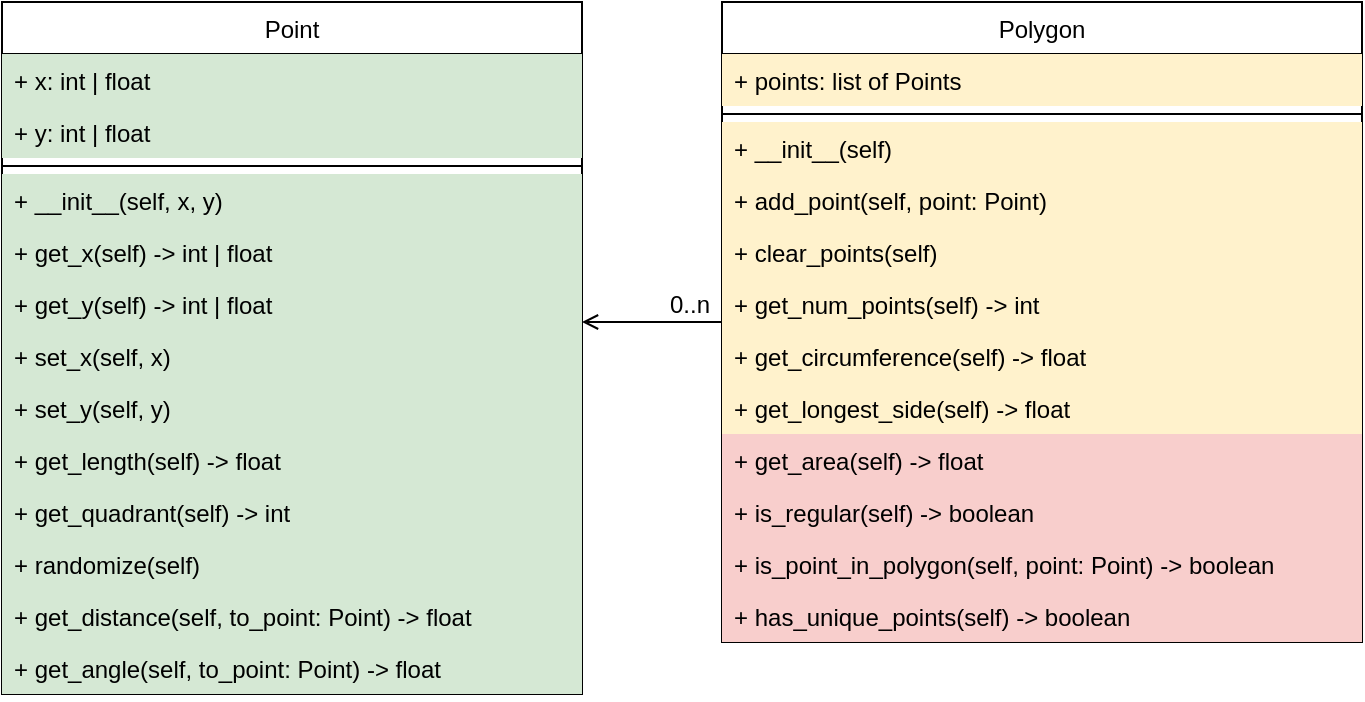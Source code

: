 <mxfile version="20.2.3" type="device"><diagram id="C5RBs43oDa-KdzZeNtuy" name="Page-1"><mxGraphModel dx="843" dy="845" grid="1" gridSize="10" guides="1" tooltips="1" connect="1" arrows="1" fold="1" page="1" pageScale="1" pageWidth="827" pageHeight="1169" math="0" shadow="0"><root><mxCell id="WIyWlLk6GJQsqaUBKTNV-0"/><mxCell id="WIyWlLk6GJQsqaUBKTNV-1" parent="WIyWlLk6GJQsqaUBKTNV-0"/><mxCell id="zkfFHV4jXpPFQw0GAbJ--0" value="Point" style="swimlane;fontStyle=0;align=center;verticalAlign=top;childLayout=stackLayout;horizontal=1;startSize=26;horizontalStack=0;resizeParent=1;resizeLast=0;collapsible=1;marginBottom=0;rounded=0;shadow=0;strokeWidth=1;" parent="WIyWlLk6GJQsqaUBKTNV-1" vertex="1"><mxGeometry x="90" y="120" width="290" height="346" as="geometry"><mxRectangle x="230" y="140" width="160" height="26" as="alternateBounds"/></mxGeometry></mxCell><mxCell id="zkfFHV4jXpPFQw0GAbJ--1" value="+ x: int | float" style="text;align=left;verticalAlign=top;spacingLeft=4;spacingRight=4;overflow=hidden;rotatable=0;points=[[0,0.5],[1,0.5]];portConstraint=eastwest;fillColor=#d5e8d4;strokeColor=none;" parent="zkfFHV4jXpPFQw0GAbJ--0" vertex="1"><mxGeometry y="26" width="290" height="26" as="geometry"/></mxCell><mxCell id="r0AcWaMK2yoeBfuftAQf-46" value="+ y: int | float" style="text;align=left;verticalAlign=top;spacingLeft=4;spacingRight=4;overflow=hidden;rotatable=0;points=[[0,0.5],[1,0.5]];portConstraint=eastwest;fillColor=#d5e8d4;" vertex="1" parent="zkfFHV4jXpPFQw0GAbJ--0"><mxGeometry y="52" width="290" height="26" as="geometry"/></mxCell><mxCell id="zkfFHV4jXpPFQw0GAbJ--4" value="" style="line;html=1;strokeWidth=1;align=left;verticalAlign=middle;spacingTop=-1;spacingLeft=3;spacingRight=3;rotatable=0;labelPosition=right;points=[];portConstraint=eastwest;" parent="zkfFHV4jXpPFQw0GAbJ--0" vertex="1"><mxGeometry y="78" width="290" height="8" as="geometry"/></mxCell><mxCell id="zkfFHV4jXpPFQw0GAbJ--5" value="+ __init__(self, x, y)" style="text;align=left;verticalAlign=top;spacingLeft=4;spacingRight=4;overflow=hidden;rotatable=0;points=[[0,0.5],[1,0.5]];portConstraint=eastwest;fillColor=#d5e8d4;" parent="zkfFHV4jXpPFQw0GAbJ--0" vertex="1"><mxGeometry y="86" width="290" height="26" as="geometry"/></mxCell><mxCell id="r0AcWaMK2yoeBfuftAQf-37" value="+ get_x(self) -&gt; int | float" style="text;align=left;verticalAlign=top;spacingLeft=4;spacingRight=4;overflow=hidden;rotatable=0;points=[[0,0.5],[1,0.5]];portConstraint=eastwest;fillColor=#d5e8d4;" vertex="1" parent="zkfFHV4jXpPFQw0GAbJ--0"><mxGeometry y="112" width="290" height="26" as="geometry"/></mxCell><mxCell id="r0AcWaMK2yoeBfuftAQf-38" value="+ get_y(self) -&gt; int | float" style="text;align=left;verticalAlign=top;spacingLeft=4;spacingRight=4;overflow=hidden;rotatable=0;points=[[0,0.5],[1,0.5]];portConstraint=eastwest;fillColor=#d5e8d4;" vertex="1" parent="zkfFHV4jXpPFQw0GAbJ--0"><mxGeometry y="138" width="290" height="26" as="geometry"/></mxCell><mxCell id="r0AcWaMK2yoeBfuftAQf-39" value="+ set_x(self, x)" style="text;align=left;verticalAlign=top;spacingLeft=4;spacingRight=4;overflow=hidden;rotatable=0;points=[[0,0.5],[1,0.5]];portConstraint=eastwest;fillColor=#d5e8d4;" vertex="1" parent="zkfFHV4jXpPFQw0GAbJ--0"><mxGeometry y="164" width="290" height="26" as="geometry"/></mxCell><mxCell id="r0AcWaMK2yoeBfuftAQf-40" value="+ set_y(self, y)" style="text;align=left;verticalAlign=top;spacingLeft=4;spacingRight=4;overflow=hidden;rotatable=0;points=[[0,0.5],[1,0.5]];portConstraint=eastwest;fillColor=#d5e8d4;" vertex="1" parent="zkfFHV4jXpPFQw0GAbJ--0"><mxGeometry y="190" width="290" height="26" as="geometry"/></mxCell><mxCell id="r0AcWaMK2yoeBfuftAQf-41" value="+ get_length(self) -&gt; float" style="text;align=left;verticalAlign=top;spacingLeft=4;spacingRight=4;overflow=hidden;rotatable=0;points=[[0,0.5],[1,0.5]];portConstraint=eastwest;fillColor=#d5e8d4;" vertex="1" parent="zkfFHV4jXpPFQw0GAbJ--0"><mxGeometry y="216" width="290" height="26" as="geometry"/></mxCell><mxCell id="r0AcWaMK2yoeBfuftAQf-42" value="+ get_quadrant(self) -&gt; int" style="text;align=left;verticalAlign=top;spacingLeft=4;spacingRight=4;overflow=hidden;rotatable=0;points=[[0,0.5],[1,0.5]];portConstraint=eastwest;fillColor=#d5e8d4;" vertex="1" parent="zkfFHV4jXpPFQw0GAbJ--0"><mxGeometry y="242" width="290" height="26" as="geometry"/></mxCell><mxCell id="r0AcWaMK2yoeBfuftAQf-43" value="+ randomize(self)" style="text;align=left;verticalAlign=top;spacingLeft=4;spacingRight=4;overflow=hidden;rotatable=0;points=[[0,0.5],[1,0.5]];portConstraint=eastwest;fillColor=#d5e8d4;" vertex="1" parent="zkfFHV4jXpPFQw0GAbJ--0"><mxGeometry y="268" width="290" height="26" as="geometry"/></mxCell><mxCell id="r0AcWaMK2yoeBfuftAQf-44" value="+ get_distance(self, to_point: Point) -&gt; float" style="text;align=left;verticalAlign=top;spacingLeft=4;spacingRight=4;overflow=hidden;rotatable=0;points=[[0,0.5],[1,0.5]];portConstraint=eastwest;fillColor=#d5e8d4;" vertex="1" parent="zkfFHV4jXpPFQw0GAbJ--0"><mxGeometry y="294" width="290" height="26" as="geometry"/></mxCell><mxCell id="r0AcWaMK2yoeBfuftAQf-45" value="+ get_angle(self, to_point: Point) -&gt; float" style="text;align=left;verticalAlign=top;spacingLeft=4;spacingRight=4;overflow=hidden;rotatable=0;points=[[0,0.5],[1,0.5]];portConstraint=eastwest;fillColor=#d5e8d4;" vertex="1" parent="zkfFHV4jXpPFQw0GAbJ--0"><mxGeometry y="320" width="290" height="26" as="geometry"/></mxCell><mxCell id="zkfFHV4jXpPFQw0GAbJ--17" value="Polygon" style="swimlane;fontStyle=0;align=center;verticalAlign=top;childLayout=stackLayout;horizontal=1;startSize=26;horizontalStack=0;resizeParent=1;resizeLast=0;collapsible=1;marginBottom=0;rounded=0;shadow=0;strokeWidth=1;" parent="WIyWlLk6GJQsqaUBKTNV-1" vertex="1"><mxGeometry x="450" y="120" width="320" height="320" as="geometry"><mxRectangle x="550" y="140" width="160" height="26" as="alternateBounds"/></mxGeometry></mxCell><mxCell id="zkfFHV4jXpPFQw0GAbJ--18" value="+ points: list of Points" style="text;align=left;verticalAlign=top;spacingLeft=4;spacingRight=4;overflow=hidden;rotatable=0;points=[[0,0.5],[1,0.5]];portConstraint=eastwest;fillColor=#fff2cc;strokeColor=none;" parent="zkfFHV4jXpPFQw0GAbJ--17" vertex="1"><mxGeometry y="26" width="320" height="26" as="geometry"/></mxCell><mxCell id="zkfFHV4jXpPFQw0GAbJ--23" value="" style="line;html=1;strokeWidth=1;align=left;verticalAlign=middle;spacingTop=-1;spacingLeft=3;spacingRight=3;rotatable=0;labelPosition=right;points=[];portConstraint=eastwest;strokeColor=default;" parent="zkfFHV4jXpPFQw0GAbJ--17" vertex="1"><mxGeometry y="52" width="320" height="8" as="geometry"/></mxCell><mxCell id="zkfFHV4jXpPFQw0GAbJ--24" value="+ __init__(self)" style="text;align=left;verticalAlign=top;spacingLeft=4;spacingRight=4;overflow=hidden;rotatable=0;points=[[0,0.5],[1,0.5]];portConstraint=eastwest;fillColor=#fff2cc;strokeColor=none;" parent="zkfFHV4jXpPFQw0GAbJ--17" vertex="1"><mxGeometry y="60" width="320" height="26" as="geometry"/></mxCell><mxCell id="r0AcWaMK2yoeBfuftAQf-47" value="+ add_point(self, point: Point)" style="text;align=left;verticalAlign=top;spacingLeft=4;spacingRight=4;overflow=hidden;rotatable=0;points=[[0,0.5],[1,0.5]];portConstraint=eastwest;fillColor=#fff2cc;strokeColor=none;" vertex="1" parent="zkfFHV4jXpPFQw0GAbJ--17"><mxGeometry y="86" width="320" height="26" as="geometry"/></mxCell><mxCell id="r0AcWaMK2yoeBfuftAQf-49" value="+ clear_points(self)" style="text;align=left;verticalAlign=top;spacingLeft=4;spacingRight=4;overflow=hidden;rotatable=0;points=[[0,0.5],[1,0.5]];portConstraint=eastwest;fillColor=#fff2cc;strokeColor=none;" vertex="1" parent="zkfFHV4jXpPFQw0GAbJ--17"><mxGeometry y="112" width="320" height="26" as="geometry"/></mxCell><mxCell id="r0AcWaMK2yoeBfuftAQf-48" value="+ get_num_points(self) -&gt; int" style="text;align=left;verticalAlign=top;spacingLeft=4;spacingRight=4;overflow=hidden;rotatable=0;points=[[0,0.5],[1,0.5]];portConstraint=eastwest;fillColor=#fff2cc;strokeColor=none;" vertex="1" parent="zkfFHV4jXpPFQw0GAbJ--17"><mxGeometry y="138" width="320" height="26" as="geometry"/></mxCell><mxCell id="r0AcWaMK2yoeBfuftAQf-50" value="+ get_circumference(self) -&gt; float" style="text;align=left;verticalAlign=top;spacingLeft=4;spacingRight=4;overflow=hidden;rotatable=0;points=[[0,0.5],[1,0.5]];portConstraint=eastwest;fillColor=#fff2cc;strokeColor=none;" vertex="1" parent="zkfFHV4jXpPFQw0GAbJ--17"><mxGeometry y="164" width="320" height="26" as="geometry"/></mxCell><mxCell id="r0AcWaMK2yoeBfuftAQf-51" value="+ get_longest_side(self) -&gt; float" style="text;align=left;verticalAlign=top;spacingLeft=4;spacingRight=4;overflow=hidden;rotatable=0;points=[[0,0.5],[1,0.5]];portConstraint=eastwest;fillColor=#fff2cc;strokeColor=none;" vertex="1" parent="zkfFHV4jXpPFQw0GAbJ--17"><mxGeometry y="190" width="320" height="26" as="geometry"/></mxCell><mxCell id="r0AcWaMK2yoeBfuftAQf-52" value="+ get_area(self) -&gt; float" style="text;align=left;verticalAlign=top;spacingLeft=4;spacingRight=4;overflow=hidden;rotatable=0;points=[[0,0.5],[1,0.5]];portConstraint=eastwest;fillColor=#f8cecc;strokeColor=none;" vertex="1" parent="zkfFHV4jXpPFQw0GAbJ--17"><mxGeometry y="216" width="320" height="26" as="geometry"/></mxCell><mxCell id="r0AcWaMK2yoeBfuftAQf-53" value="+ is_regular(self) -&gt; boolean" style="text;align=left;verticalAlign=top;spacingLeft=4;spacingRight=4;overflow=hidden;rotatable=0;points=[[0,0.5],[1,0.5]];portConstraint=eastwest;fillColor=#f8cecc;strokeColor=none;" vertex="1" parent="zkfFHV4jXpPFQw0GAbJ--17"><mxGeometry y="242" width="320" height="26" as="geometry"/></mxCell><mxCell id="r0AcWaMK2yoeBfuftAQf-54" value="+ is_point_in_polygon(self, point: Point) -&gt; boolean" style="text;align=left;verticalAlign=top;spacingLeft=4;spacingRight=4;overflow=hidden;rotatable=0;points=[[0,0.5],[1,0.5]];portConstraint=eastwest;fillColor=#f8cecc;strokeColor=none;" vertex="1" parent="zkfFHV4jXpPFQw0GAbJ--17"><mxGeometry y="268" width="320" height="26" as="geometry"/></mxCell><mxCell id="r0AcWaMK2yoeBfuftAQf-55" value="+ has_unique_points(self) -&gt; boolean" style="text;align=left;verticalAlign=top;spacingLeft=4;spacingRight=4;overflow=hidden;rotatable=0;points=[[0,0.5],[1,0.5]];portConstraint=eastwest;fillColor=#f8cecc;strokeColor=none;" vertex="1" parent="zkfFHV4jXpPFQw0GAbJ--17"><mxGeometry y="294" width="320" height="26" as="geometry"/></mxCell><mxCell id="zkfFHV4jXpPFQw0GAbJ--26" value="" style="endArrow=open;shadow=0;strokeWidth=1;rounded=0;endFill=1;edgeStyle=elbowEdgeStyle;elbow=vertical;" parent="WIyWlLk6GJQsqaUBKTNV-1" source="zkfFHV4jXpPFQw0GAbJ--17" target="zkfFHV4jXpPFQw0GAbJ--0" edge="1"><mxGeometry x="0.5" y="41" relative="1" as="geometry"><mxPoint x="540" y="192" as="sourcePoint"/><mxPoint x="380" y="192" as="targetPoint"/><mxPoint x="-40" y="32" as="offset"/></mxGeometry></mxCell><mxCell id="zkfFHV4jXpPFQw0GAbJ--27" value="0..n" style="resizable=0;align=left;verticalAlign=bottom;labelBackgroundColor=none;fontSize=12;" parent="zkfFHV4jXpPFQw0GAbJ--26" connectable="0" vertex="1"><mxGeometry x="-1" relative="1" as="geometry"><mxPoint x="-28" as="offset"/></mxGeometry></mxCell></root></mxGraphModel></diagram></mxfile>